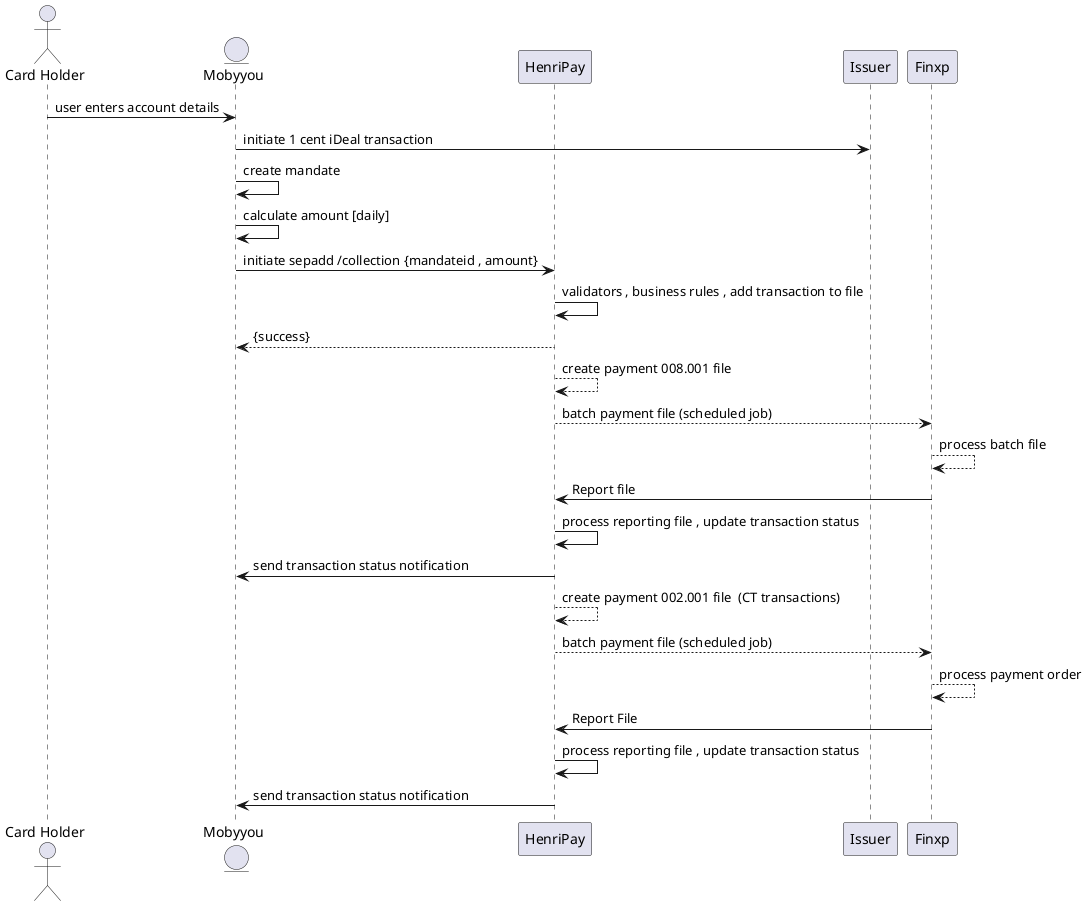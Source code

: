 @startuml
'https://plantuml.com/sequence-diagram
actor "Card Holder" as holder


entity "Mobyyou" as mobyyou
participant "HenriPay" as HenriPay

participant "Issuer" as issuer
holder->mobyyou: user enters account details
mobyyou-> issuer : initiate 1 cent iDeal transaction
mobyyou->mobyyou: create mandate
mobyyou->mobyyou : calculate amount [daily]
mobyyou->HenriPay : initiate sepadd /collection {mandateid , amount}
HenriPay->HenriPay: validators , business rules , add transaction to file
HenriPay-->mobyyou : {success}
HenriPay-->HenriPay : create payment 008.001 file
HenriPay-->Finxp : batch payment file (scheduled job)
Finxp--> Finxp : process batch file
Finxp->HenriPay: Report file
HenriPay->HenriPay : process reporting file , update transaction status
HenriPay-> mobyyou : send transaction status notification

HenriPay-->HenriPay : create payment 002.001 file  (CT transactions)
HenriPay-->Finxp : batch payment file (scheduled job)
Finxp-->Finxp : process payment order
Finxp -> HenriPay: Report File
HenriPay->HenriPay : process reporting file , update transaction status
HenriPay-> mobyyou : send transaction status notification


@enduml